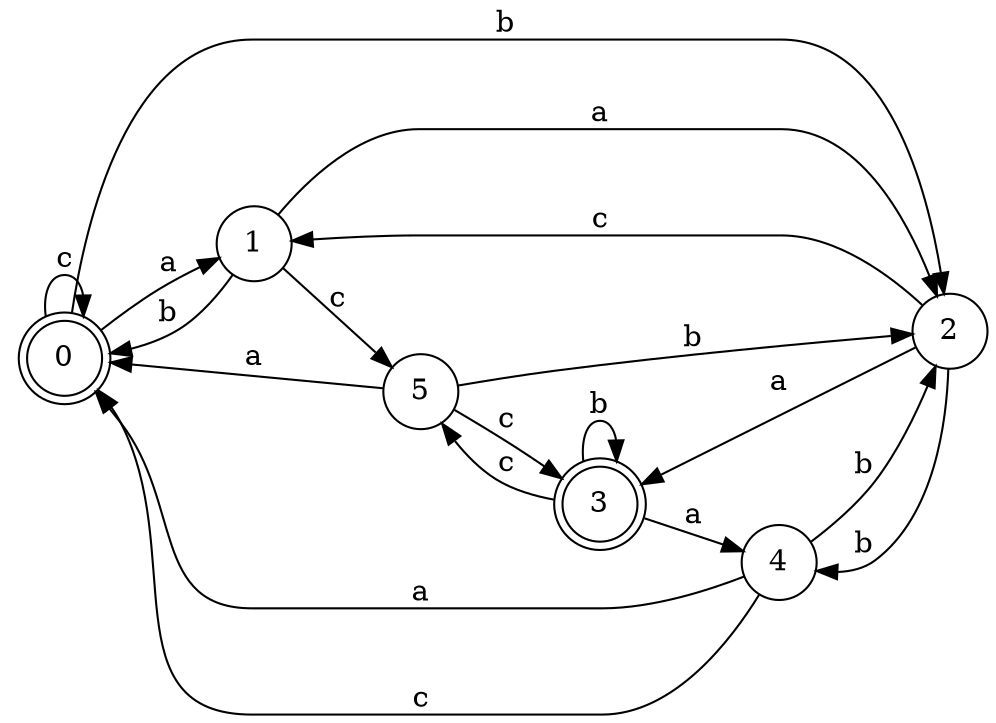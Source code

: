digraph n5_2 {
__start0 [label="" shape="none"];

rankdir=LR;
size="8,5";

s0 [style="rounded,filled", color="black", fillcolor="white" shape="doublecircle", label="0"];
s1 [style="filled", color="black", fillcolor="white" shape="circle", label="1"];
s2 [style="filled", color="black", fillcolor="white" shape="circle", label="2"];
s3 [style="rounded,filled", color="black", fillcolor="white" shape="doublecircle", label="3"];
s4 [style="filled", color="black", fillcolor="white" shape="circle", label="4"];
s5 [style="filled", color="black", fillcolor="white" shape="circle", label="5"];
s0 -> s1 [label="a"];
s0 -> s2 [label="b"];
s0 -> s0 [label="c"];
s1 -> s2 [label="a"];
s1 -> s0 [label="b"];
s1 -> s5 [label="c"];
s2 -> s3 [label="a"];
s2 -> s4 [label="b"];
s2 -> s1 [label="c"];
s3 -> s4 [label="a"];
s3 -> s3 [label="b"];
s3 -> s5 [label="c"];
s4 -> s0 [label="a"];
s4 -> s2 [label="b"];
s4 -> s0 [label="c"];
s5 -> s0 [label="a"];
s5 -> s2 [label="b"];
s5 -> s3 [label="c"];

}